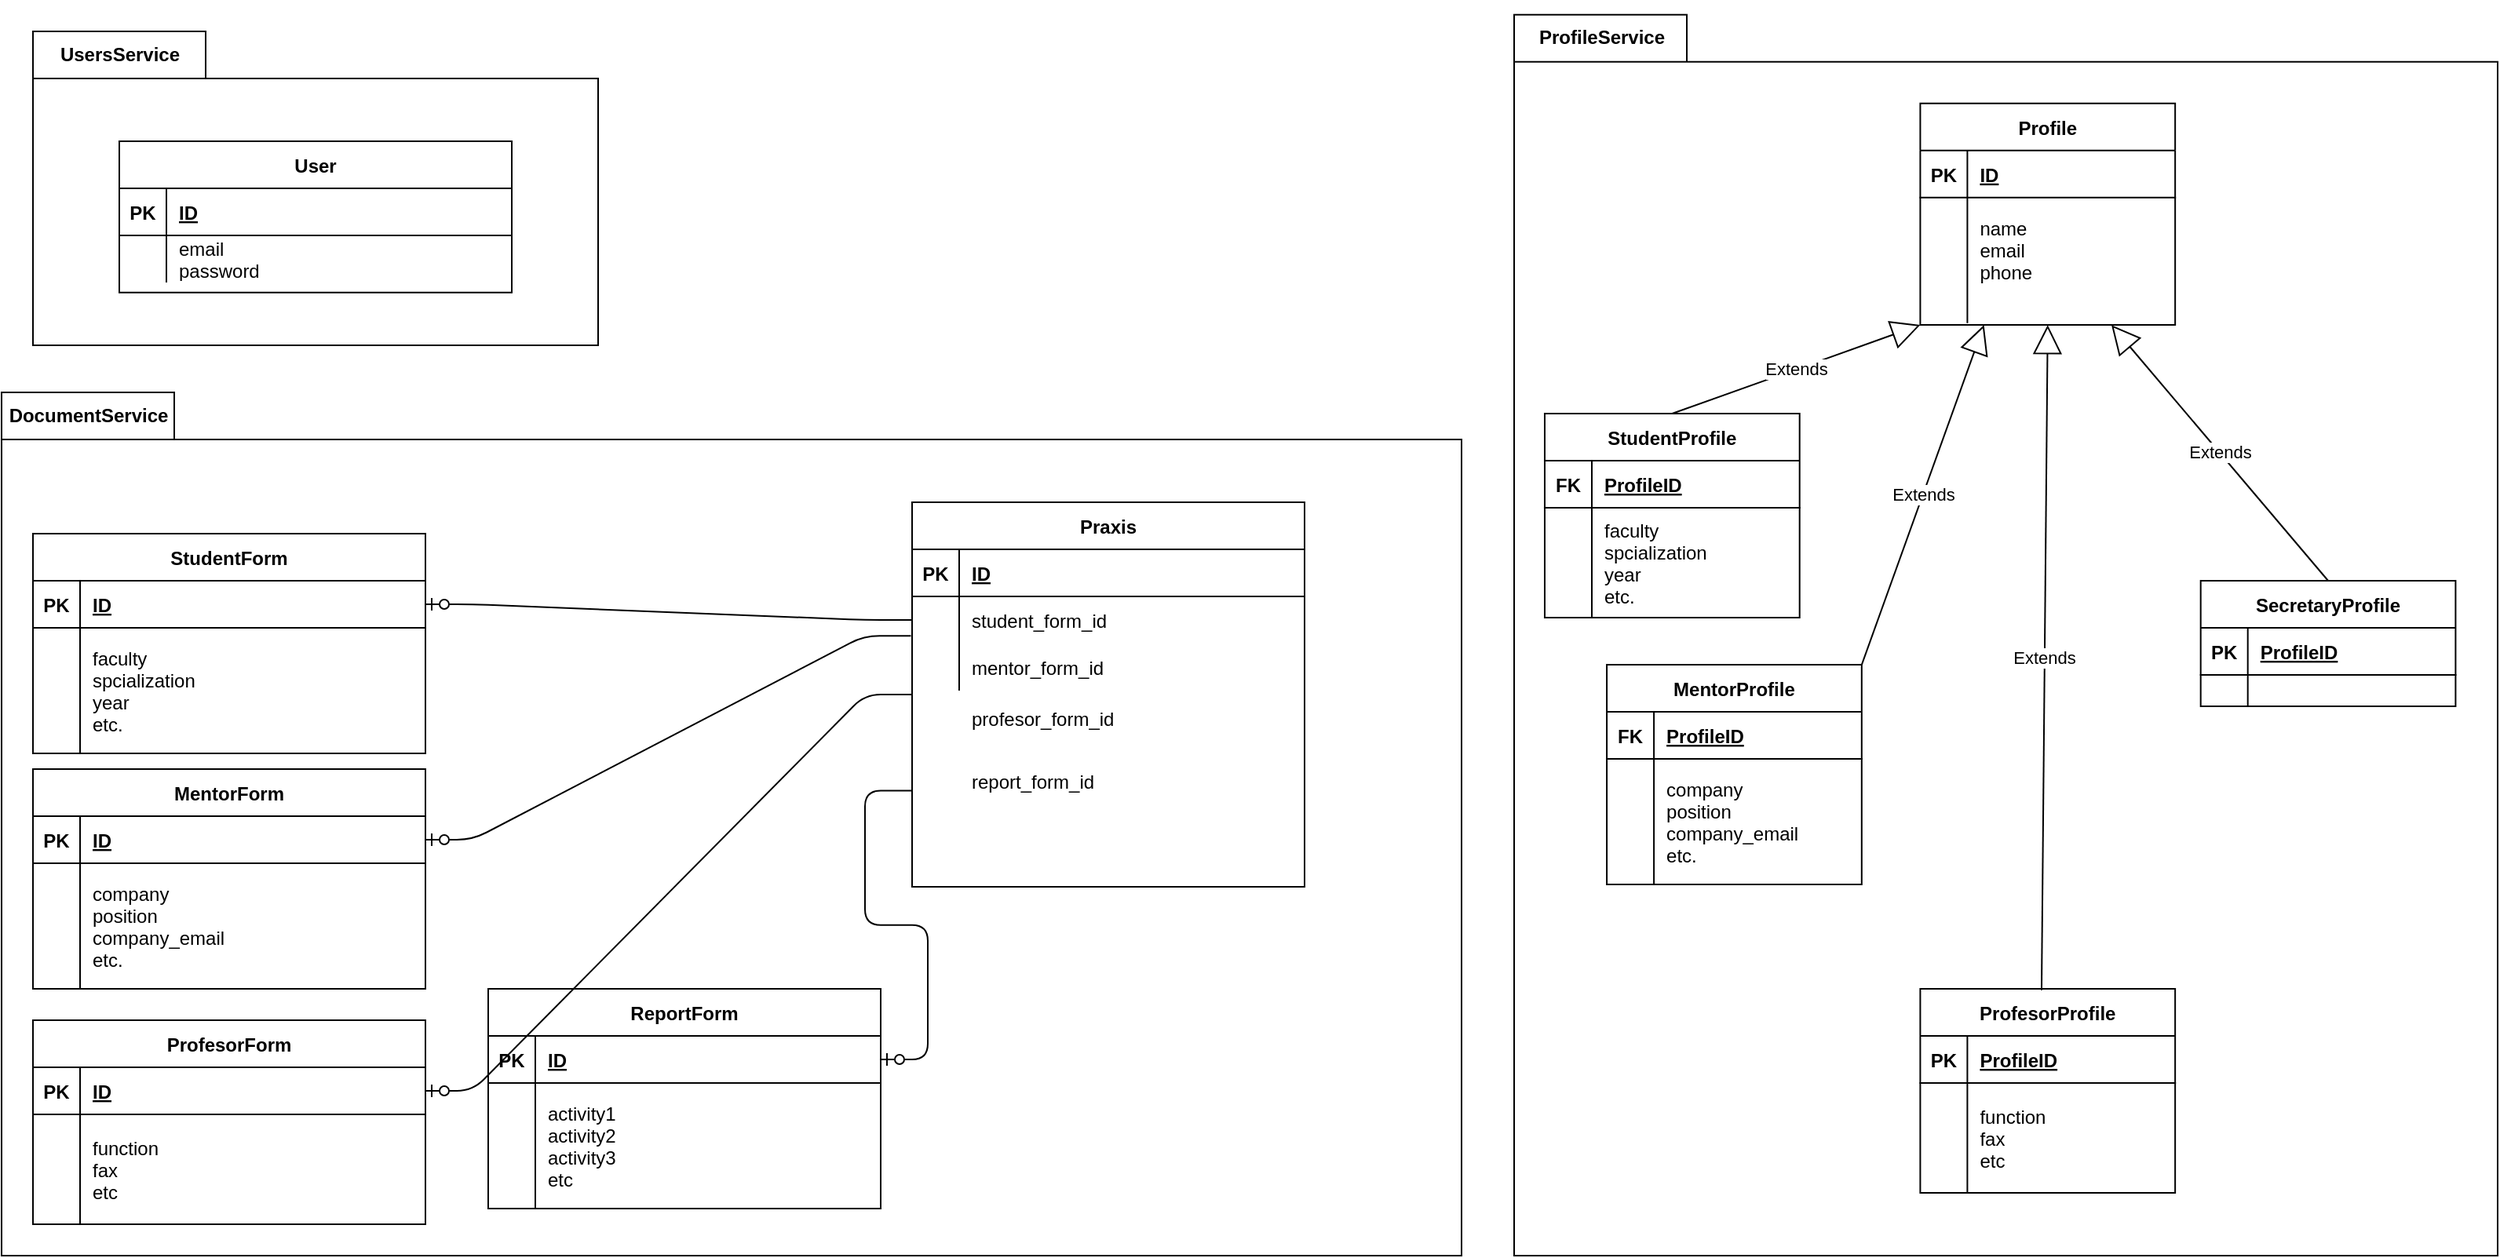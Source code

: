 <mxfile version="14.2.7" type="device"><diagram id="R2lEEEUBdFMjLlhIrx00" name="Page-1"><mxGraphModel dx="2031" dy="1007" grid="1" gridSize="10" guides="1" tooltips="1" connect="1" arrows="1" fold="1" page="1" pageScale="1" pageWidth="850" pageHeight="1100" math="0" shadow="0" extFonts="Permanent Marker^https://fonts.googleapis.com/css?family=Permanent+Marker"><root><mxCell id="0"/><mxCell id="1" parent="0"/><mxCell id="mkyAtSAIY2uPbRgXFCCA-33" value="DocumentService" style="shape=folder;fontStyle=1;tabWidth=110;tabHeight=30;tabPosition=left;html=1;boundedLbl=1;labelInHeader=1;container=1;collapsible=0;recursiveResize=0;" vertex="1" parent="1"><mxGeometry x="40" y="350" width="930" height="550" as="geometry"/></mxCell><mxCell id="3tYYz3VwUv0g0lZjNtyU-72" value="ProfesorForm" style="shape=table;startSize=30;container=1;collapsible=1;childLayout=tableLayout;fixedRows=1;rowLines=0;fontStyle=1;align=center;resizeLast=1;" parent="mkyAtSAIY2uPbRgXFCCA-33" vertex="1"><mxGeometry x="20" y="400" width="250" height="130" as="geometry"/></mxCell><mxCell id="3tYYz3VwUv0g0lZjNtyU-73" value="" style="shape=partialRectangle;collapsible=0;dropTarget=0;pointerEvents=0;fillColor=none;points=[[0,0.5],[1,0.5]];portConstraint=eastwest;top=0;left=0;right=0;bottom=1;" parent="3tYYz3VwUv0g0lZjNtyU-72" vertex="1"><mxGeometry y="30" width="250" height="30" as="geometry"/></mxCell><mxCell id="3tYYz3VwUv0g0lZjNtyU-74" value="PK" style="shape=partialRectangle;overflow=hidden;connectable=0;fillColor=none;top=0;left=0;bottom=0;right=0;fontStyle=1;" parent="3tYYz3VwUv0g0lZjNtyU-73" vertex="1"><mxGeometry width="30" height="30" as="geometry"/></mxCell><mxCell id="3tYYz3VwUv0g0lZjNtyU-75" value="ID" style="shape=partialRectangle;overflow=hidden;connectable=0;fillColor=none;top=0;left=0;bottom=0;right=0;align=left;spacingLeft=6;fontStyle=5;" parent="3tYYz3VwUv0g0lZjNtyU-73" vertex="1"><mxGeometry x="30" width="220" height="30" as="geometry"/></mxCell><mxCell id="3tYYz3VwUv0g0lZjNtyU-76" value="" style="shape=partialRectangle;collapsible=0;dropTarget=0;pointerEvents=0;fillColor=none;points=[[0,0.5],[1,0.5]];portConstraint=eastwest;top=0;left=0;right=0;bottom=0;" parent="3tYYz3VwUv0g0lZjNtyU-72" vertex="1"><mxGeometry y="60" width="250" height="70" as="geometry"/></mxCell><mxCell id="3tYYz3VwUv0g0lZjNtyU-77" value="" style="shape=partialRectangle;overflow=hidden;connectable=0;fillColor=none;top=0;left=0;bottom=0;right=0;" parent="3tYYz3VwUv0g0lZjNtyU-76" vertex="1"><mxGeometry width="30" height="70" as="geometry"/></mxCell><mxCell id="3tYYz3VwUv0g0lZjNtyU-78" value="function&#10;fax&#10;etc" style="shape=partialRectangle;overflow=hidden;connectable=0;fillColor=none;top=0;left=0;bottom=0;right=0;align=left;spacingLeft=6;" parent="3tYYz3VwUv0g0lZjNtyU-76" vertex="1"><mxGeometry x="30" width="220" height="70" as="geometry"/></mxCell><mxCell id="3tYYz3VwUv0g0lZjNtyU-105" value="ReportForm" style="shape=table;startSize=30;container=1;collapsible=1;childLayout=tableLayout;fixedRows=1;rowLines=0;fontStyle=1;align=center;resizeLast=1;" parent="mkyAtSAIY2uPbRgXFCCA-33" vertex="1"><mxGeometry x="310" y="380" width="250" height="140" as="geometry"/></mxCell><mxCell id="3tYYz3VwUv0g0lZjNtyU-106" value="" style="shape=partialRectangle;collapsible=0;dropTarget=0;pointerEvents=0;fillColor=none;points=[[0,0.5],[1,0.5]];portConstraint=eastwest;top=0;left=0;right=0;bottom=1;" parent="3tYYz3VwUv0g0lZjNtyU-105" vertex="1"><mxGeometry y="30" width="250" height="30" as="geometry"/></mxCell><mxCell id="3tYYz3VwUv0g0lZjNtyU-107" value="PK" style="shape=partialRectangle;overflow=hidden;connectable=0;fillColor=none;top=0;left=0;bottom=0;right=0;fontStyle=1;" parent="3tYYz3VwUv0g0lZjNtyU-106" vertex="1"><mxGeometry width="30" height="30" as="geometry"/></mxCell><mxCell id="3tYYz3VwUv0g0lZjNtyU-108" value="ID" style="shape=partialRectangle;overflow=hidden;connectable=0;fillColor=none;top=0;left=0;bottom=0;right=0;align=left;spacingLeft=6;fontStyle=5;" parent="3tYYz3VwUv0g0lZjNtyU-106" vertex="1"><mxGeometry x="30" width="220" height="30" as="geometry"/></mxCell><mxCell id="3tYYz3VwUv0g0lZjNtyU-109" value="" style="shape=partialRectangle;collapsible=0;dropTarget=0;pointerEvents=0;fillColor=none;points=[[0,0.5],[1,0.5]];portConstraint=eastwest;top=0;left=0;right=0;bottom=0;" parent="3tYYz3VwUv0g0lZjNtyU-105" vertex="1"><mxGeometry y="60" width="250" height="80" as="geometry"/></mxCell><mxCell id="3tYYz3VwUv0g0lZjNtyU-110" value="" style="shape=partialRectangle;overflow=hidden;connectable=0;fillColor=none;top=0;left=0;bottom=0;right=0;" parent="3tYYz3VwUv0g0lZjNtyU-109" vertex="1"><mxGeometry width="30" height="80" as="geometry"/></mxCell><mxCell id="3tYYz3VwUv0g0lZjNtyU-111" value="activity1&#10;activity2&#10;activity3&#10;etc" style="shape=partialRectangle;overflow=hidden;connectable=0;fillColor=none;top=0;left=0;bottom=0;right=0;align=left;spacingLeft=6;" parent="3tYYz3VwUv0g0lZjNtyU-109" vertex="1"><mxGeometry x="30" width="220" height="80" as="geometry"/></mxCell><mxCell id="3tYYz3VwUv0g0lZjNtyU-57" value="MentorForm" style="shape=table;startSize=30;container=1;collapsible=1;childLayout=tableLayout;fixedRows=1;rowLines=0;fontStyle=1;align=center;resizeLast=1;" parent="mkyAtSAIY2uPbRgXFCCA-33" vertex="1"><mxGeometry x="20" y="240" width="250" height="140" as="geometry"/></mxCell><mxCell id="3tYYz3VwUv0g0lZjNtyU-58" value="" style="shape=partialRectangle;collapsible=0;dropTarget=0;pointerEvents=0;fillColor=none;points=[[0,0.5],[1,0.5]];portConstraint=eastwest;top=0;left=0;right=0;bottom=1;" parent="3tYYz3VwUv0g0lZjNtyU-57" vertex="1"><mxGeometry y="30" width="250" height="30" as="geometry"/></mxCell><mxCell id="3tYYz3VwUv0g0lZjNtyU-59" value="PK" style="shape=partialRectangle;overflow=hidden;connectable=0;fillColor=none;top=0;left=0;bottom=0;right=0;fontStyle=1;" parent="3tYYz3VwUv0g0lZjNtyU-58" vertex="1"><mxGeometry width="30" height="30" as="geometry"/></mxCell><mxCell id="3tYYz3VwUv0g0lZjNtyU-60" value="ID" style="shape=partialRectangle;overflow=hidden;connectable=0;fillColor=none;top=0;left=0;bottom=0;right=0;align=left;spacingLeft=6;fontStyle=5;" parent="3tYYz3VwUv0g0lZjNtyU-58" vertex="1"><mxGeometry x="30" width="220" height="30" as="geometry"/></mxCell><mxCell id="3tYYz3VwUv0g0lZjNtyU-61" value="" style="shape=partialRectangle;collapsible=0;dropTarget=0;pointerEvents=0;fillColor=none;points=[[0,0.5],[1,0.5]];portConstraint=eastwest;top=0;left=0;right=0;bottom=0;" parent="3tYYz3VwUv0g0lZjNtyU-57" vertex="1"><mxGeometry y="60" width="250" height="80" as="geometry"/></mxCell><mxCell id="3tYYz3VwUv0g0lZjNtyU-62" value="" style="shape=partialRectangle;overflow=hidden;connectable=0;fillColor=none;top=0;left=0;bottom=0;right=0;" parent="3tYYz3VwUv0g0lZjNtyU-61" vertex="1"><mxGeometry width="30" height="80" as="geometry"/></mxCell><mxCell id="3tYYz3VwUv0g0lZjNtyU-63" value="company&#10;position&#10;company_email&#10;etc." style="shape=partialRectangle;overflow=hidden;connectable=0;fillColor=none;top=0;left=0;bottom=0;right=0;align=left;spacingLeft=6;" parent="3tYYz3VwUv0g0lZjNtyU-61" vertex="1"><mxGeometry x="30" width="220" height="80" as="geometry"/></mxCell><mxCell id="3tYYz3VwUv0g0lZjNtyU-48" value="StudentForm" style="shape=table;startSize=30;container=1;collapsible=1;childLayout=tableLayout;fixedRows=1;rowLines=0;fontStyle=1;align=center;resizeLast=1;" parent="mkyAtSAIY2uPbRgXFCCA-33" vertex="1"><mxGeometry x="20" y="90" width="250" height="140" as="geometry"/></mxCell><mxCell id="3tYYz3VwUv0g0lZjNtyU-49" value="" style="shape=partialRectangle;collapsible=0;dropTarget=0;pointerEvents=0;fillColor=none;points=[[0,0.5],[1,0.5]];portConstraint=eastwest;top=0;left=0;right=0;bottom=1;" parent="3tYYz3VwUv0g0lZjNtyU-48" vertex="1"><mxGeometry y="30" width="250" height="30" as="geometry"/></mxCell><mxCell id="3tYYz3VwUv0g0lZjNtyU-50" value="PK" style="shape=partialRectangle;overflow=hidden;connectable=0;fillColor=none;top=0;left=0;bottom=0;right=0;fontStyle=1;" parent="3tYYz3VwUv0g0lZjNtyU-49" vertex="1"><mxGeometry width="30" height="30" as="geometry"/></mxCell><mxCell id="3tYYz3VwUv0g0lZjNtyU-51" value="ID" style="shape=partialRectangle;overflow=hidden;connectable=0;fillColor=none;top=0;left=0;bottom=0;right=0;align=left;spacingLeft=6;fontStyle=5;" parent="3tYYz3VwUv0g0lZjNtyU-49" vertex="1"><mxGeometry x="30" width="220" height="30" as="geometry"/></mxCell><mxCell id="3tYYz3VwUv0g0lZjNtyU-52" value="" style="shape=partialRectangle;collapsible=0;dropTarget=0;pointerEvents=0;fillColor=none;points=[[0,0.5],[1,0.5]];portConstraint=eastwest;top=0;left=0;right=0;bottom=0;" parent="3tYYz3VwUv0g0lZjNtyU-48" vertex="1"><mxGeometry y="60" width="250" height="80" as="geometry"/></mxCell><mxCell id="3tYYz3VwUv0g0lZjNtyU-53" value="" style="shape=partialRectangle;overflow=hidden;connectable=0;fillColor=none;top=0;left=0;bottom=0;right=0;" parent="3tYYz3VwUv0g0lZjNtyU-52" vertex="1"><mxGeometry width="30" height="80" as="geometry"/></mxCell><mxCell id="3tYYz3VwUv0g0lZjNtyU-54" value="faculty&#10;spcialization&#10;year&#10;etc." style="shape=partialRectangle;overflow=hidden;connectable=0;fillColor=none;top=0;left=0;bottom=0;right=0;align=left;spacingLeft=6;" parent="3tYYz3VwUv0g0lZjNtyU-52" vertex="1"><mxGeometry x="30" width="220" height="80" as="geometry"/></mxCell><mxCell id="mkyAtSAIY2uPbRgXFCCA-37" value="" style="edgeStyle=entityRelationEdgeStyle;fontSize=12;html=1;endArrow=ERzeroToOne;endFill=1;entryX=1;entryY=0.5;entryDx=0;entryDy=0;exitX=0;exitY=0.5;exitDx=0;exitDy=0;" edge="1" parent="mkyAtSAIY2uPbRgXFCCA-33" source="3tYYz3VwUv0g0lZjNtyU-124" target="3tYYz3VwUv0g0lZjNtyU-49"><mxGeometry width="100" height="100" relative="1" as="geometry"><mxPoint x="240" y="490" as="sourcePoint"/><mxPoint x="340" y="390" as="targetPoint"/></mxGeometry></mxCell><mxCell id="mkyAtSAIY2uPbRgXFCCA-38" value="" style="edgeStyle=entityRelationEdgeStyle;fontSize=12;html=1;endArrow=ERzeroToOne;endFill=1;entryX=1;entryY=0.5;entryDx=0;entryDy=0;exitX=0;exitY=0.5;exitDx=0;exitDy=0;" edge="1" parent="mkyAtSAIY2uPbRgXFCCA-33" source="3tYYz3VwUv0g0lZjNtyU-120" target="3tYYz3VwUv0g0lZjNtyU-73"><mxGeometry width="100" height="100" relative="1" as="geometry"><mxPoint x="580.0" y="145" as="sourcePoint"/><mxPoint x="280.0" y="145" as="targetPoint"/></mxGeometry></mxCell><mxCell id="mkyAtSAIY2uPbRgXFCCA-39" value="" style="edgeStyle=entityRelationEdgeStyle;fontSize=12;html=1;endArrow=ERzeroToOne;endFill=1;entryX=1;entryY=0.5;entryDx=0;entryDy=0;exitX=-0.003;exitY=0.839;exitDx=0;exitDy=0;exitPerimeter=0;" edge="1" parent="mkyAtSAIY2uPbRgXFCCA-33" source="3tYYz3VwUv0g0lZjNtyU-124" target="3tYYz3VwUv0g0lZjNtyU-58"><mxGeometry width="100" height="100" relative="1" as="geometry"><mxPoint x="540" y="200" as="sourcePoint"/><mxPoint x="280.0" y="455" as="targetPoint"/></mxGeometry></mxCell><mxCell id="mkyAtSAIY2uPbRgXFCCA-41" value="" style="edgeStyle=entityRelationEdgeStyle;fontSize=12;html=1;endArrow=ERzeroToOne;endFill=1;entryX=1;entryY=0.5;entryDx=0;entryDy=0;exitX=0;exitY=0.75;exitDx=0;exitDy=0;" edge="1" parent="mkyAtSAIY2uPbRgXFCCA-33" source="3tYYz3VwUv0g0lZjNtyU-120" target="3tYYz3VwUv0g0lZjNtyU-106"><mxGeometry width="100" height="100" relative="1" as="geometry"><mxPoint x="580.0" y="205" as="sourcePoint"/><mxPoint x="280.0" y="455.0" as="targetPoint"/></mxGeometry></mxCell><mxCell id="3tYYz3VwUv0g0lZjNtyU-129" value="" style="group" parent="mkyAtSAIY2uPbRgXFCCA-33" vertex="1" connectable="0"><mxGeometry x="580" y="70" width="250" height="210" as="geometry"/></mxCell><mxCell id="3tYYz3VwUv0g0lZjNtyU-120" value="Praxis" style="shape=table;startSize=30;container=1;collapsible=1;childLayout=tableLayout;fixedRows=1;rowLines=0;fontStyle=1;align=center;resizeLast=1;" parent="3tYYz3VwUv0g0lZjNtyU-129" vertex="1"><mxGeometry width="250" height="245.0" as="geometry"/></mxCell><mxCell id="3tYYz3VwUv0g0lZjNtyU-121" value="" style="shape=partialRectangle;collapsible=0;dropTarget=0;pointerEvents=0;fillColor=none;points=[[0,0.5],[1,0.5]];portConstraint=eastwest;top=0;left=0;right=0;bottom=1;" parent="3tYYz3VwUv0g0lZjNtyU-120" vertex="1"><mxGeometry y="30" width="250" height="30" as="geometry"/></mxCell><mxCell id="3tYYz3VwUv0g0lZjNtyU-122" value="PK" style="shape=partialRectangle;overflow=hidden;connectable=0;fillColor=none;top=0;left=0;bottom=0;right=0;fontStyle=1;" parent="3tYYz3VwUv0g0lZjNtyU-121" vertex="1"><mxGeometry width="30" height="30" as="geometry"/></mxCell><mxCell id="3tYYz3VwUv0g0lZjNtyU-123" value="ID" style="shape=partialRectangle;overflow=hidden;connectable=0;fillColor=none;top=0;left=0;bottom=0;right=0;align=left;spacingLeft=6;fontStyle=5;" parent="3tYYz3VwUv0g0lZjNtyU-121" vertex="1"><mxGeometry x="30" width="220" height="30" as="geometry"/></mxCell><mxCell id="3tYYz3VwUv0g0lZjNtyU-124" value="" style="shape=partialRectangle;collapsible=0;dropTarget=0;pointerEvents=0;fillColor=none;points=[[0,0.5],[1,0.5]];portConstraint=eastwest;top=0;left=0;right=0;bottom=0;" parent="3tYYz3VwUv0g0lZjNtyU-120" vertex="1"><mxGeometry y="60" width="250" height="30" as="geometry"/></mxCell><mxCell id="3tYYz3VwUv0g0lZjNtyU-125" value="" style="shape=partialRectangle;overflow=hidden;connectable=0;fillColor=none;top=0;left=0;bottom=0;right=0;" parent="3tYYz3VwUv0g0lZjNtyU-124" vertex="1"><mxGeometry width="30" height="30" as="geometry"/></mxCell><mxCell id="3tYYz3VwUv0g0lZjNtyU-126" value="student_form_id" style="shape=partialRectangle;overflow=hidden;connectable=0;fillColor=none;top=0;left=0;bottom=0;right=0;align=left;spacingLeft=6;" parent="3tYYz3VwUv0g0lZjNtyU-124" vertex="1"><mxGeometry x="30" width="220" height="30" as="geometry"/></mxCell><mxCell id="mkyAtSAIY2uPbRgXFCCA-50" style="shape=partialRectangle;collapsible=0;dropTarget=0;pointerEvents=0;fillColor=none;points=[[0,0.5],[1,0.5]];portConstraint=eastwest;top=0;left=0;right=0;bottom=0;" vertex="1" parent="3tYYz3VwUv0g0lZjNtyU-120"><mxGeometry y="90" width="250" height="30" as="geometry"/></mxCell><mxCell id="mkyAtSAIY2uPbRgXFCCA-51" style="shape=partialRectangle;overflow=hidden;connectable=0;fillColor=none;top=0;left=0;bottom=0;right=0;" vertex="1" parent="mkyAtSAIY2uPbRgXFCCA-50"><mxGeometry width="30" height="30" as="geometry"/></mxCell><mxCell id="mkyAtSAIY2uPbRgXFCCA-52" value="mentor_form_id" style="shape=partialRectangle;overflow=hidden;connectable=0;fillColor=none;top=0;left=0;bottom=0;right=0;align=left;spacingLeft=6;" vertex="1" parent="mkyAtSAIY2uPbRgXFCCA-50"><mxGeometry x="30" width="220" height="30" as="geometry"/></mxCell><mxCell id="3tYYz3VwUv0g0lZjNtyU-127" value="profesor_form_id" style="shape=partialRectangle;overflow=hidden;connectable=0;fillColor=none;top=0;left=0;bottom=0;right=0;align=left;spacingLeft=6;" parent="3tYYz3VwUv0g0lZjNtyU-129" vertex="1"><mxGeometry x="30" y="120" width="220" height="35" as="geometry"/></mxCell><mxCell id="3tYYz3VwUv0g0lZjNtyU-128" value="report_form_id" style="shape=partialRectangle;overflow=hidden;connectable=0;fillColor=none;top=0;left=0;bottom=0;right=0;align=left;spacingLeft=6;" parent="mkyAtSAIY2uPbRgXFCCA-33" vertex="1"><mxGeometry x="610" y="230" width="220" height="35" as="geometry"/></mxCell><mxCell id="mkyAtSAIY2uPbRgXFCCA-15" value="" style="group" vertex="1" connectable="0" parent="1"><mxGeometry x="1010" y="100" width="620" height="800" as="geometry"/></mxCell><mxCell id="mkyAtSAIY2uPbRgXFCCA-16" value="ProfileService" style="shape=folder;fontStyle=1;tabWidth=110;tabHeight=30;tabPosition=left;html=1;boundedLbl=1;labelInHeader=1;container=1;collapsible=0;recursiveResize=0;" vertex="1" parent="mkyAtSAIY2uPbRgXFCCA-15"><mxGeometry x="-6.494" y="9.41" width="626.494" height="790.59" as="geometry"/></mxCell><mxCell id="3tYYz3VwUv0g0lZjNtyU-65" value="Profile" style="shape=table;startSize=30;container=1;collapsible=1;childLayout=tableLayout;fixedRows=1;rowLines=0;fontStyle=1;align=center;resizeLast=1;" parent="mkyAtSAIY2uPbRgXFCCA-16" vertex="1"><mxGeometry x="258.705" y="56.471" width="162.363" height="141.176" as="geometry"/></mxCell><mxCell id="3tYYz3VwUv0g0lZjNtyU-66" value="" style="shape=partialRectangle;collapsible=0;dropTarget=0;pointerEvents=0;fillColor=none;points=[[0,0.5],[1,0.5]];portConstraint=eastwest;top=0;left=0;right=0;bottom=1;" parent="3tYYz3VwUv0g0lZjNtyU-65" vertex="1"><mxGeometry y="30" width="162.363" height="30" as="geometry"/></mxCell><mxCell id="3tYYz3VwUv0g0lZjNtyU-67" value="PK" style="shape=partialRectangle;overflow=hidden;connectable=0;fillColor=none;top=0;left=0;bottom=0;right=0;fontStyle=1;" parent="3tYYz3VwUv0g0lZjNtyU-66" vertex="1"><mxGeometry width="30" height="30" as="geometry"/></mxCell><mxCell id="3tYYz3VwUv0g0lZjNtyU-68" value="ID" style="shape=partialRectangle;overflow=hidden;connectable=0;fillColor=none;top=0;left=0;bottom=0;right=0;align=left;spacingLeft=6;fontStyle=5;" parent="3tYYz3VwUv0g0lZjNtyU-66" vertex="1"><mxGeometry x="30" width="132.363" height="30" as="geometry"/></mxCell><mxCell id="3tYYz3VwUv0g0lZjNtyU-69" value="" style="shape=partialRectangle;collapsible=0;dropTarget=0;pointerEvents=0;fillColor=none;points=[[0,0.5],[1,0.5]];portConstraint=eastwest;top=0;left=0;right=0;bottom=0;" parent="3tYYz3VwUv0g0lZjNtyU-65" vertex="1"><mxGeometry y="60" width="162.363" height="80" as="geometry"/></mxCell><mxCell id="3tYYz3VwUv0g0lZjNtyU-70" value="" style="shape=partialRectangle;overflow=hidden;connectable=0;fillColor=none;top=0;left=0;bottom=0;right=0;" parent="3tYYz3VwUv0g0lZjNtyU-69" vertex="1"><mxGeometry width="30" height="80" as="geometry"/></mxCell><mxCell id="3tYYz3VwUv0g0lZjNtyU-71" value="name&#10;email&#10;phone&#10;" style="shape=partialRectangle;overflow=hidden;connectable=0;fillColor=none;top=0;left=0;bottom=0;right=0;align=left;spacingLeft=6;" parent="3tYYz3VwUv0g0lZjNtyU-69" vertex="1"><mxGeometry x="30" width="132.363" height="80" as="geometry"/></mxCell><mxCell id="mkyAtSAIY2uPbRgXFCCA-6" value="Extends" style="endArrow=block;endSize=16;endFill=0;html=1;exitX=0.5;exitY=0;exitDx=0;exitDy=0;entryX=0;entryY=1;entryDx=0;entryDy=0;" edge="1" parent="mkyAtSAIY2uPbRgXFCCA-16" source="3tYYz3VwUv0g0lZjNtyU-88" target="3tYYz3VwUv0g0lZjNtyU-65"><mxGeometry width="160" relative="1" as="geometry"><mxPoint x="389.67" y="362.353" as="sourcePoint"/><mxPoint x="493.583" y="362.353" as="targetPoint"/></mxGeometry></mxCell><mxCell id="3tYYz3VwUv0g0lZjNtyU-112" value="ProfesorProfile" style="shape=table;startSize=30;container=1;collapsible=1;childLayout=tableLayout;fixedRows=1;rowLines=0;fontStyle=1;align=center;resizeLast=1;" parent="mkyAtSAIY2uPbRgXFCCA-16" vertex="1"><mxGeometry x="258.701" y="620.588" width="162.363" height="130" as="geometry"/></mxCell><mxCell id="3tYYz3VwUv0g0lZjNtyU-113" value="" style="shape=partialRectangle;collapsible=0;dropTarget=0;pointerEvents=0;fillColor=none;points=[[0,0.5],[1,0.5]];portConstraint=eastwest;top=0;left=0;right=0;bottom=1;" parent="3tYYz3VwUv0g0lZjNtyU-112" vertex="1"><mxGeometry y="30" width="162.363" height="30" as="geometry"/></mxCell><mxCell id="3tYYz3VwUv0g0lZjNtyU-114" value="PK" style="shape=partialRectangle;overflow=hidden;connectable=0;fillColor=none;top=0;left=0;bottom=0;right=0;fontStyle=1;" parent="3tYYz3VwUv0g0lZjNtyU-113" vertex="1"><mxGeometry width="30" height="30" as="geometry"/></mxCell><mxCell id="3tYYz3VwUv0g0lZjNtyU-115" value="ProfileID" style="shape=partialRectangle;overflow=hidden;connectable=0;fillColor=none;top=0;left=0;bottom=0;right=0;align=left;spacingLeft=6;fontStyle=5;" parent="3tYYz3VwUv0g0lZjNtyU-113" vertex="1"><mxGeometry x="30" width="132.363" height="30" as="geometry"/></mxCell><mxCell id="3tYYz3VwUv0g0lZjNtyU-116" value="" style="shape=partialRectangle;collapsible=0;dropTarget=0;pointerEvents=0;fillColor=none;points=[[0,0.5],[1,0.5]];portConstraint=eastwest;top=0;left=0;right=0;bottom=0;" parent="3tYYz3VwUv0g0lZjNtyU-112" vertex="1"><mxGeometry y="60" width="162.363" height="70" as="geometry"/></mxCell><mxCell id="3tYYz3VwUv0g0lZjNtyU-117" value="" style="shape=partialRectangle;overflow=hidden;connectable=0;fillColor=none;top=0;left=0;bottom=0;right=0;" parent="3tYYz3VwUv0g0lZjNtyU-116" vertex="1"><mxGeometry width="30" height="70" as="geometry"/></mxCell><mxCell id="3tYYz3VwUv0g0lZjNtyU-118" value="function&#10;fax&#10;etc" style="shape=partialRectangle;overflow=hidden;connectable=0;fillColor=none;top=0;left=0;bottom=0;right=0;align=left;spacingLeft=6;" parent="3tYYz3VwUv0g0lZjNtyU-116" vertex="1"><mxGeometry x="30" width="132.363" height="70" as="geometry"/></mxCell><mxCell id="mkyAtSAIY2uPbRgXFCCA-8" value="Extends" style="endArrow=block;endSize=16;endFill=0;html=1;exitX=0.476;exitY=0.007;exitDx=0;exitDy=0;entryX=0.5;entryY=1;entryDx=0;entryDy=0;exitPerimeter=0;" edge="1" parent="mkyAtSAIY2uPbRgXFCCA-16" source="3tYYz3VwUv0g0lZjNtyU-112" target="3tYYz3VwUv0g0lZjNtyU-65"><mxGeometry width="160" relative="1" as="geometry"><mxPoint x="344.209" y="343.529" as="sourcePoint"/><mxPoint x="285.758" y="249.412" as="targetPoint"/></mxGeometry></mxCell><mxCell id="mkyAtSAIY2uPbRgXFCCA-7" value="Extends" style="endArrow=block;endSize=16;endFill=0;html=1;exitX=1;exitY=0;exitDx=0;exitDy=0;entryX=0.25;entryY=1;entryDx=0;entryDy=0;" edge="1" parent="mkyAtSAIY2uPbRgXFCCA-16" source="3tYYz3VwUv0g0lZjNtyU-95" target="3tYYz3VwUv0g0lZjNtyU-65"><mxGeometry width="160" relative="1" as="geometry"><mxPoint x="94.17" y="334.118" as="sourcePoint"/><mxPoint x="279.264" y="230.588" as="targetPoint"/></mxGeometry></mxCell><mxCell id="mkyAtSAIY2uPbRgXFCCA-25" value="SecretaryProfile" style="shape=table;startSize=30;container=1;collapsible=1;childLayout=tableLayout;fixedRows=1;rowLines=0;fontStyle=1;align=center;resizeLast=1;" vertex="1" parent="mkyAtSAIY2uPbRgXFCCA-16"><mxGeometry x="437.34" y="360.592" width="162.363" height="80" as="geometry"/></mxCell><mxCell id="mkyAtSAIY2uPbRgXFCCA-26" value="" style="shape=partialRectangle;collapsible=0;dropTarget=0;pointerEvents=0;fillColor=none;points=[[0,0.5],[1,0.5]];portConstraint=eastwest;top=0;left=0;right=0;bottom=1;" vertex="1" parent="mkyAtSAIY2uPbRgXFCCA-25"><mxGeometry y="30" width="162.363" height="30" as="geometry"/></mxCell><mxCell id="mkyAtSAIY2uPbRgXFCCA-27" value="PK" style="shape=partialRectangle;overflow=hidden;connectable=0;fillColor=none;top=0;left=0;bottom=0;right=0;fontStyle=1;" vertex="1" parent="mkyAtSAIY2uPbRgXFCCA-26"><mxGeometry width="30" height="30" as="geometry"/></mxCell><mxCell id="mkyAtSAIY2uPbRgXFCCA-28" value="ProfileID" style="shape=partialRectangle;overflow=hidden;connectable=0;fillColor=none;top=0;left=0;bottom=0;right=0;align=left;spacingLeft=6;fontStyle=5;" vertex="1" parent="mkyAtSAIY2uPbRgXFCCA-26"><mxGeometry x="30" width="132.363" height="30" as="geometry"/></mxCell><mxCell id="mkyAtSAIY2uPbRgXFCCA-29" value="" style="shape=partialRectangle;collapsible=0;dropTarget=0;pointerEvents=0;fillColor=none;points=[[0,0.5],[1,0.5]];portConstraint=eastwest;top=0;left=0;right=0;bottom=0;" vertex="1" parent="mkyAtSAIY2uPbRgXFCCA-25"><mxGeometry y="60" width="162.363" height="20" as="geometry"/></mxCell><mxCell id="mkyAtSAIY2uPbRgXFCCA-30" value="" style="shape=partialRectangle;overflow=hidden;connectable=0;fillColor=none;top=0;left=0;bottom=0;right=0;" vertex="1" parent="mkyAtSAIY2uPbRgXFCCA-29"><mxGeometry width="30" height="20" as="geometry"/></mxCell><mxCell id="mkyAtSAIY2uPbRgXFCCA-31" value="" style="shape=partialRectangle;overflow=hidden;connectable=0;fillColor=none;top=0;left=0;bottom=0;right=0;align=left;spacingLeft=6;" vertex="1" parent="mkyAtSAIY2uPbRgXFCCA-29"><mxGeometry x="30" width="132.363" height="20" as="geometry"/></mxCell><mxCell id="mkyAtSAIY2uPbRgXFCCA-32" value="Extends" style="endArrow=block;endSize=16;endFill=0;html=1;exitX=0.5;exitY=0;exitDx=0;exitDy=0;entryX=0.75;entryY=1;entryDx=0;entryDy=0;" edge="1" parent="mkyAtSAIY2uPbRgXFCCA-16" source="mkyAtSAIY2uPbRgXFCCA-25" target="3tYYz3VwUv0g0lZjNtyU-65"><mxGeometry width="160" relative="1" as="geometry"><mxPoint x="490.9" y="264.386" as="sourcePoint"/><mxPoint x="353.542" y="197.647" as="targetPoint"/></mxGeometry></mxCell><mxCell id="3tYYz3VwUv0g0lZjNtyU-95" value="MentorProfile" style="shape=table;startSize=30;container=1;collapsible=1;childLayout=tableLayout;fixedRows=1;rowLines=0;fontStyle=1;align=center;resizeLast=1;" parent="mkyAtSAIY2uPbRgXFCCA-16" vertex="1"><mxGeometry x="59.037" y="414.118" width="162.363" height="140" as="geometry"/></mxCell><mxCell id="3tYYz3VwUv0g0lZjNtyU-96" value="" style="shape=partialRectangle;collapsible=0;dropTarget=0;pointerEvents=0;fillColor=none;points=[[0,0.5],[1,0.5]];portConstraint=eastwest;top=0;left=0;right=0;bottom=1;" parent="3tYYz3VwUv0g0lZjNtyU-95" vertex="1"><mxGeometry y="30" width="162.363" height="30" as="geometry"/></mxCell><mxCell id="3tYYz3VwUv0g0lZjNtyU-97" value="FK" style="shape=partialRectangle;overflow=hidden;connectable=0;fillColor=none;top=0;left=0;bottom=0;right=0;fontStyle=1;" parent="3tYYz3VwUv0g0lZjNtyU-96" vertex="1"><mxGeometry width="30" height="30" as="geometry"/></mxCell><mxCell id="3tYYz3VwUv0g0lZjNtyU-98" value="ProfileID" style="shape=partialRectangle;overflow=hidden;connectable=0;fillColor=none;top=0;left=0;bottom=0;right=0;align=left;spacingLeft=6;fontStyle=5;" parent="3tYYz3VwUv0g0lZjNtyU-96" vertex="1"><mxGeometry x="30" width="132.363" height="30" as="geometry"/></mxCell><mxCell id="3tYYz3VwUv0g0lZjNtyU-99" value="" style="shape=partialRectangle;collapsible=0;dropTarget=0;pointerEvents=0;fillColor=none;points=[[0,0.5],[1,0.5]];portConstraint=eastwest;top=0;left=0;right=0;bottom=0;" parent="3tYYz3VwUv0g0lZjNtyU-95" vertex="1"><mxGeometry y="60" width="162.363" height="80" as="geometry"/></mxCell><mxCell id="3tYYz3VwUv0g0lZjNtyU-100" value="" style="shape=partialRectangle;overflow=hidden;connectable=0;fillColor=none;top=0;left=0;bottom=0;right=0;" parent="3tYYz3VwUv0g0lZjNtyU-99" vertex="1"><mxGeometry width="30" height="80" as="geometry"/></mxCell><mxCell id="3tYYz3VwUv0g0lZjNtyU-101" value="company&#10;position&#10;company_email&#10;etc." style="shape=partialRectangle;overflow=hidden;connectable=0;fillColor=none;top=0;left=0;bottom=0;right=0;align=left;spacingLeft=6;" parent="3tYYz3VwUv0g0lZjNtyU-99" vertex="1"><mxGeometry x="30" width="132.363" height="80" as="geometry"/></mxCell><mxCell id="3tYYz3VwUv0g0lZjNtyU-88" value="StudentProfile" style="shape=table;startSize=30;container=1;collapsible=1;childLayout=tableLayout;fixedRows=1;rowLines=0;fontStyle=1;align=center;resizeLast=1;" parent="mkyAtSAIY2uPbRgXFCCA-16" vertex="1"><mxGeometry x="19.484" y="254.118" width="162.363" height="130" as="geometry"/></mxCell><mxCell id="3tYYz3VwUv0g0lZjNtyU-89" value="" style="shape=partialRectangle;collapsible=0;dropTarget=0;pointerEvents=0;fillColor=none;points=[[0,0.5],[1,0.5]];portConstraint=eastwest;top=0;left=0;right=0;bottom=1;" parent="3tYYz3VwUv0g0lZjNtyU-88" vertex="1"><mxGeometry y="30" width="162.363" height="30" as="geometry"/></mxCell><mxCell id="3tYYz3VwUv0g0lZjNtyU-90" value="FK" style="shape=partialRectangle;overflow=hidden;connectable=0;fillColor=none;top=0;left=0;bottom=0;right=0;fontStyle=1;" parent="3tYYz3VwUv0g0lZjNtyU-89" vertex="1"><mxGeometry width="30" height="30" as="geometry"/></mxCell><mxCell id="3tYYz3VwUv0g0lZjNtyU-91" value="ProfileID" style="shape=partialRectangle;overflow=hidden;connectable=0;fillColor=none;top=0;left=0;bottom=0;right=0;align=left;spacingLeft=6;fontStyle=5;" parent="3tYYz3VwUv0g0lZjNtyU-89" vertex="1"><mxGeometry x="30" width="132.363" height="30" as="geometry"/></mxCell><mxCell id="3tYYz3VwUv0g0lZjNtyU-92" value="" style="shape=partialRectangle;collapsible=0;dropTarget=0;pointerEvents=0;fillColor=none;points=[[0,0.5],[1,0.5]];portConstraint=eastwest;top=0;left=0;right=0;bottom=0;" parent="3tYYz3VwUv0g0lZjNtyU-88" vertex="1"><mxGeometry y="60" width="162.363" height="70" as="geometry"/></mxCell><mxCell id="3tYYz3VwUv0g0lZjNtyU-93" value="" style="shape=partialRectangle;overflow=hidden;connectable=0;fillColor=none;top=0;left=0;bottom=0;right=0;" parent="3tYYz3VwUv0g0lZjNtyU-92" vertex="1"><mxGeometry width="30" height="70" as="geometry"/></mxCell><mxCell id="3tYYz3VwUv0g0lZjNtyU-94" value="faculty&#10;spcialization&#10;year&#10;etc." style="shape=partialRectangle;overflow=hidden;connectable=0;fillColor=none;top=0;left=0;bottom=0;right=0;align=left;spacingLeft=6;" parent="3tYYz3VwUv0g0lZjNtyU-92" vertex="1"><mxGeometry x="30" width="132.363" height="70" as="geometry"/></mxCell><mxCell id="mkyAtSAIY2uPbRgXFCCA-4" value="" style="group" vertex="1" connectable="0" parent="1"><mxGeometry x="100" y="200" width="300" height="140" as="geometry"/></mxCell><mxCell id="mkyAtSAIY2uPbRgXFCCA-5" value="" style="group" vertex="1" connectable="0" parent="mkyAtSAIY2uPbRgXFCCA-4"><mxGeometry y="-30" width="320" height="150" as="geometry"/></mxCell><mxCell id="mkyAtSAIY2uPbRgXFCCA-13" value="UsersService" style="shape=folder;fontStyle=1;tabWidth=110;tabHeight=30;tabPosition=left;html=1;boundedLbl=1;labelInHeader=1;container=1;collapsible=0;recursiveResize=0;" vertex="1" parent="mkyAtSAIY2uPbRgXFCCA-5"><mxGeometry x="-40" y="-50" width="360" height="200" as="geometry"/></mxCell><mxCell id="3tYYz3VwUv0g0lZjNtyU-1" value="User" style="shape=table;startSize=30;container=1;collapsible=1;childLayout=tableLayout;fixedRows=1;rowLines=0;fontStyle=1;align=center;resizeLast=1;" parent="mkyAtSAIY2uPbRgXFCCA-13" vertex="1"><mxGeometry x="55" y="70" width="250" height="96.429" as="geometry"/></mxCell><mxCell id="3tYYz3VwUv0g0lZjNtyU-2" value="" style="shape=partialRectangle;collapsible=0;dropTarget=0;pointerEvents=0;fillColor=none;points=[[0,0.5],[1,0.5]];portConstraint=eastwest;top=0;left=0;right=0;bottom=1;" parent="3tYYz3VwUv0g0lZjNtyU-1" vertex="1"><mxGeometry y="30" width="250" height="30" as="geometry"/></mxCell><mxCell id="3tYYz3VwUv0g0lZjNtyU-3" value="PK" style="shape=partialRectangle;overflow=hidden;connectable=0;fillColor=none;top=0;left=0;bottom=0;right=0;fontStyle=1;" parent="3tYYz3VwUv0g0lZjNtyU-2" vertex="1"><mxGeometry width="30" height="30" as="geometry"/></mxCell><mxCell id="3tYYz3VwUv0g0lZjNtyU-4" value="ID" style="shape=partialRectangle;overflow=hidden;connectable=0;fillColor=none;top=0;left=0;bottom=0;right=0;align=left;spacingLeft=6;fontStyle=5;" parent="3tYYz3VwUv0g0lZjNtyU-2" vertex="1"><mxGeometry x="30" width="220" height="30" as="geometry"/></mxCell><mxCell id="3tYYz3VwUv0g0lZjNtyU-5" value="" style="shape=partialRectangle;collapsible=0;dropTarget=0;pointerEvents=0;fillColor=none;points=[[0,0.5],[1,0.5]];portConstraint=eastwest;top=0;left=0;right=0;bottom=0;" parent="3tYYz3VwUv0g0lZjNtyU-1" vertex="1"><mxGeometry y="60" width="250" height="30" as="geometry"/></mxCell><mxCell id="3tYYz3VwUv0g0lZjNtyU-6" value="" style="shape=partialRectangle;overflow=hidden;connectable=0;fillColor=none;top=0;left=0;bottom=0;right=0;" parent="3tYYz3VwUv0g0lZjNtyU-5" vertex="1"><mxGeometry width="30" height="30" as="geometry"/></mxCell><mxCell id="3tYYz3VwUv0g0lZjNtyU-7" value="email&#10;password" style="shape=partialRectangle;overflow=hidden;connectable=0;fillColor=none;top=0;left=0;bottom=0;right=0;align=left;spacingLeft=6;" parent="3tYYz3VwUv0g0lZjNtyU-5" vertex="1"><mxGeometry x="30" width="220" height="30" as="geometry"/></mxCell></root></mxGraphModel></diagram></mxfile>